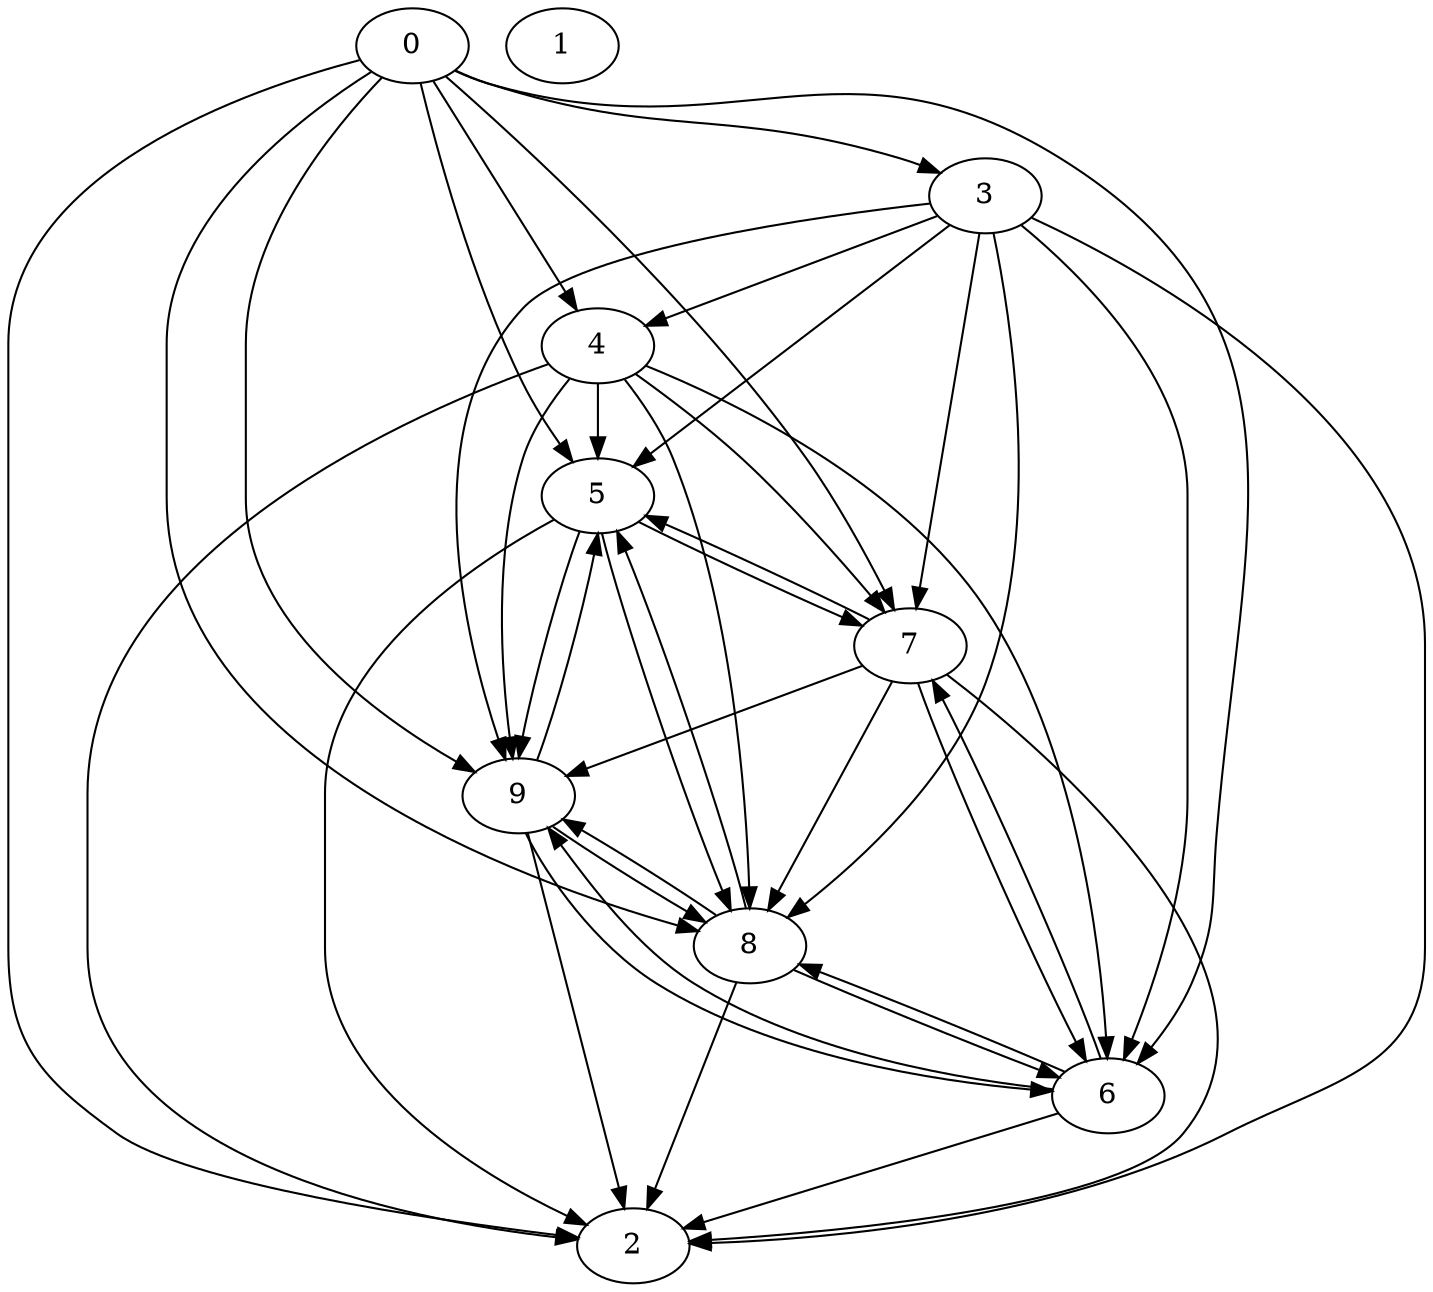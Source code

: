 strict digraph "" {
	graph [type=routing_graph];
	0	[location_type_component_task_element="['r1', 1, 1, -1]"];
	2	[location_type_component_task_element="['l7', 1, 1, 'l0', 3]"];
	0 -> 2	[weight=10];
	3	[location_type_component_task_element="['l2', 1, 1, 'l100', 1]"];
	0 -> 3	[weight=10];
	4	[location_type_component_task_element="['l4', 1, 1, 'l100', 2]"];
	0 -> 4	[weight=10];
	5	[location_type_component_task_element="['l5', 1, 1, 'l200', 8]"];
	0 -> 5	[weight=10];
	6	[location_type_component_task_element="['l1', 1, 1, 'l200', 8]"];
	0 -> 6	[weight=10];
	7	[location_type_component_task_element="['l3', 1, 1, 'l200', 3]"];
	0 -> 7	[weight=10];
	8	[location_type_component_task_element="['l6', 1, 1, 'l200', 5]"];
	0 -> 8	[weight=10];
	9	[location_type_component_task_element="['l3', 1, 1, 'l200', 6]"];
	0 -> 9	[weight=10];
	1	[location_type_component_task_element="['r2', 2, 1, -1]"];
	3 -> 2	[weight=10];
	3 -> 4	[weight=1];
	3 -> 5	[weight=10];
	3 -> 6	[weight=10];
	3 -> 7	[weight=10];
	3 -> 8	[weight=10];
	3 -> 9	[weight=10];
	4 -> 2	[weight=10];
	4 -> 5	[weight=10];
	4 -> 6	[weight=10];
	4 -> 7	[weight=10];
	4 -> 8	[weight=10];
	4 -> 9	[weight=10];
	5 -> 2	[weight=10];
	5 -> 7	[weight=1];
	5 -> 8	[weight=1];
	5 -> 9	[weight=1];
	6 -> 2	[weight=10];
	6 -> 7	[weight=1];
	6 -> 8	[weight=1];
	6 -> 9	[weight=1];
	7 -> 2	[weight=10];
	7 -> 5	[weight=1];
	7 -> 6	[weight=1];
	7 -> 8	[weight=1];
	7 -> 9	[weight=1];
	8 -> 2	[weight=10];
	8 -> 5	[weight=1];
	8 -> 6	[weight=1];
	8 -> 9	[weight=1];
	9 -> 2	[weight=10];
	9 -> 5	[weight=1];
	9 -> 6	[weight=1];
	9 -> 8	[weight=1];
}
